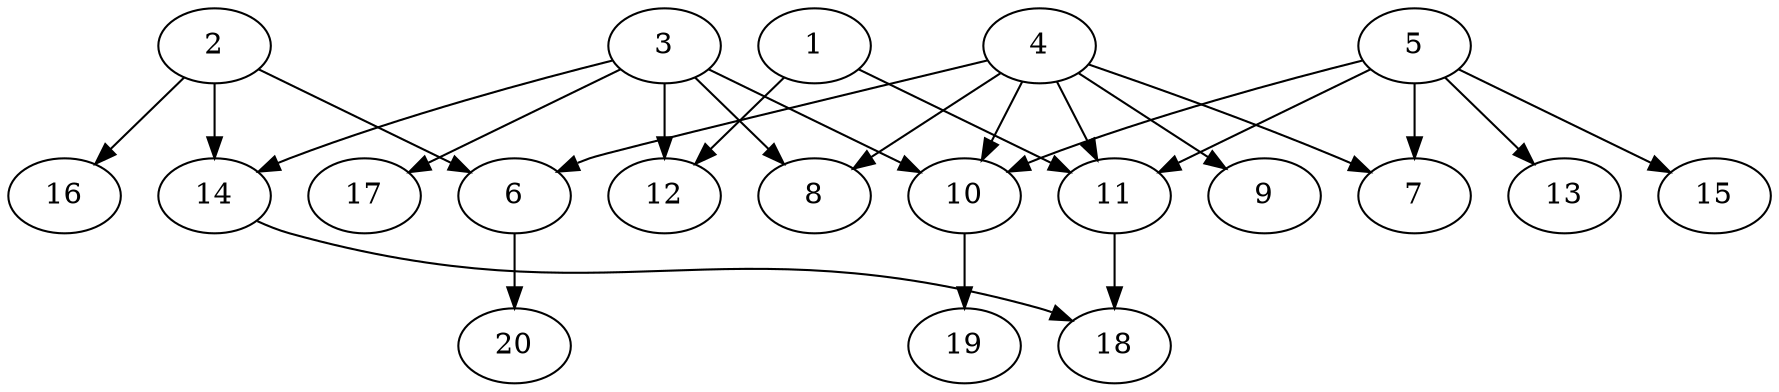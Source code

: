 // DAG automatically generated by daggen at Wed Jul 24 21:21:55 2019
// ./daggen --dot -n 20 --ccr 0.3 --fat 0.8 --regular 0.5 --density 0.6 --mindata 5242880 --maxdata 52428800 
digraph G {
  1 [size="52435627", alpha="0.04", expect_size="15730688"] 
  1 -> 11 [size ="15730688"]
  1 -> 12 [size ="15730688"]
  2 [size="148439040", alpha="0.10", expect_size="44531712"] 
  2 -> 6 [size ="44531712"]
  2 -> 14 [size ="44531712"]
  2 -> 16 [size ="44531712"]
  3 [size="52845227", alpha="0.15", expect_size="15853568"] 
  3 -> 8 [size ="15853568"]
  3 -> 10 [size ="15853568"]
  3 -> 12 [size ="15853568"]
  3 -> 14 [size ="15853568"]
  3 -> 17 [size ="15853568"]
  4 [size="80008533", alpha="0.08", expect_size="24002560"] 
  4 -> 6 [size ="24002560"]
  4 -> 7 [size ="24002560"]
  4 -> 8 [size ="24002560"]
  4 -> 9 [size ="24002560"]
  4 -> 10 [size ="24002560"]
  4 -> 11 [size ="24002560"]
  5 [size="145254400", alpha="0.15", expect_size="43576320"] 
  5 -> 7 [size ="43576320"]
  5 -> 10 [size ="43576320"]
  5 -> 11 [size ="43576320"]
  5 -> 13 [size ="43576320"]
  5 -> 15 [size ="43576320"]
  6 [size="50783573", alpha="0.06", expect_size="15235072"] 
  6 -> 20 [size ="15235072"]
  7 [size="134973440", alpha="0.12", expect_size="40492032"] 
  8 [size="161136640", alpha="0.18", expect_size="48340992"] 
  9 [size="147773440", alpha="0.10", expect_size="44332032"] 
  10 [size="141154987", alpha="0.05", expect_size="42346496"] 
  10 -> 19 [size ="42346496"]
  11 [size="164089173", alpha="0.10", expect_size="49226752"] 
  11 -> 18 [size ="49226752"]
  12 [size="40686933", alpha="0.13", expect_size="12206080"] 
  13 [size="119569067", alpha="0.11", expect_size="35870720"] 
  14 [size="79315627", alpha="0.02", expect_size="23794688"] 
  14 -> 18 [size ="23794688"]
  15 [size="138980693", alpha="0.11", expect_size="41694208"] 
  16 [size="102478507", alpha="0.03", expect_size="30743552"] 
  17 [size="152094720", alpha="0.03", expect_size="45628416"] 
  18 [size="92781227", alpha="0.03", expect_size="27834368"] 
  19 [size="78062933", alpha="0.16", expect_size="23418880"] 
  20 [size="156545707", alpha="0.11", expect_size="46963712"] 
}
